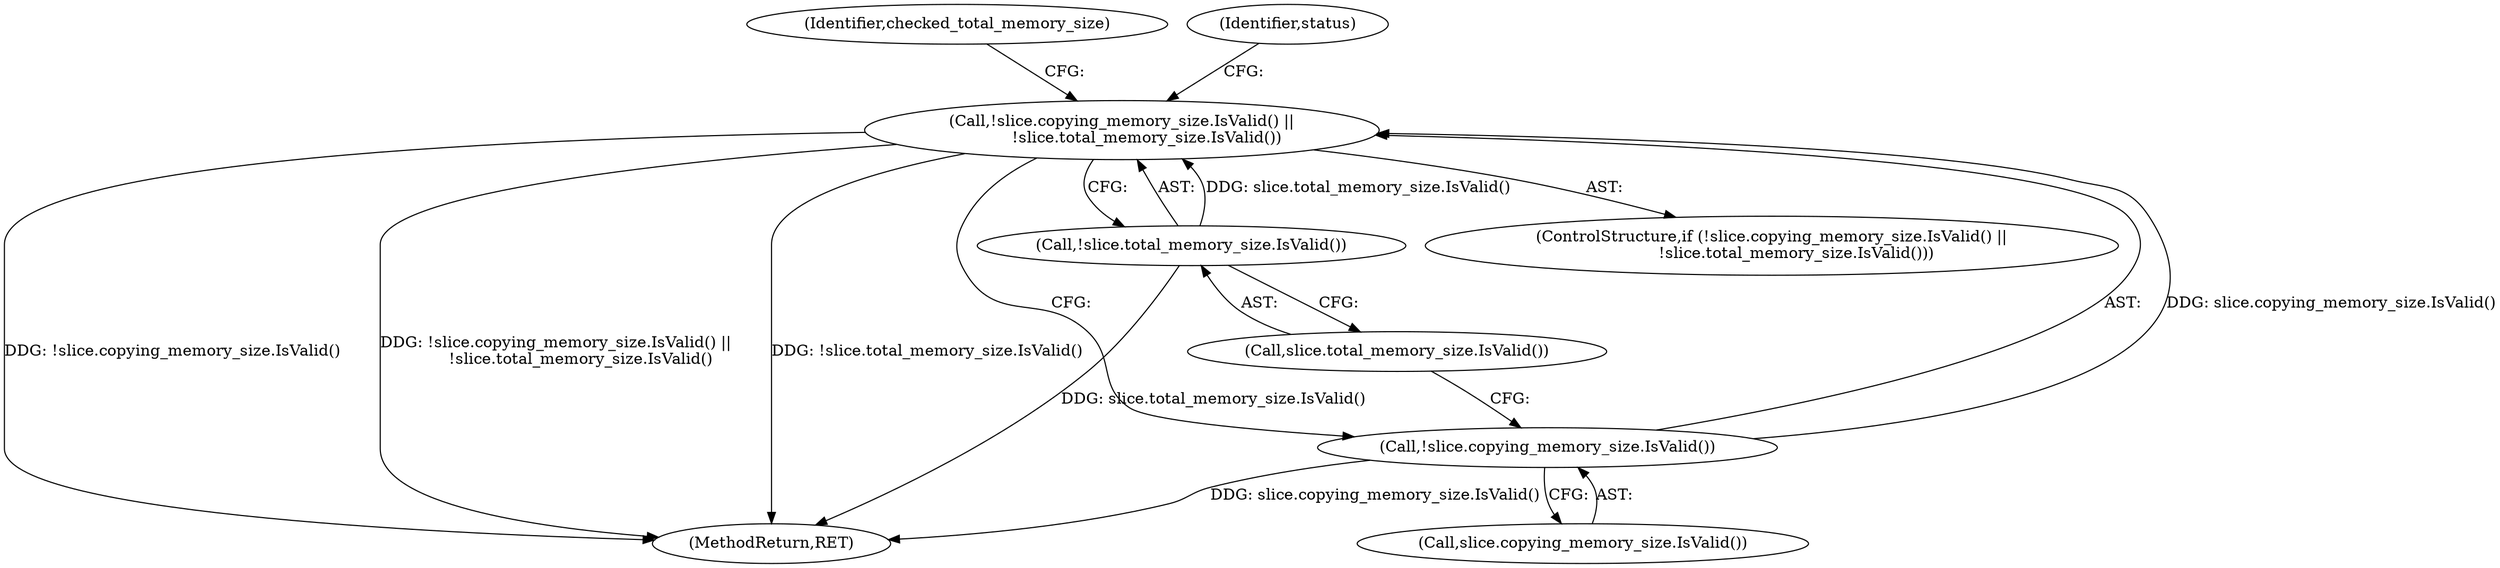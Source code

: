digraph "0_Chrome_11bd4bc92f3fe704631e3e6ad1dd1a4351641f7c@API" {
"1000302" [label="(Call,!slice.copying_memory_size.IsValid() ||\n          !slice.total_memory_size.IsValid())"];
"1000303" [label="(Call,!slice.copying_memory_size.IsValid())"];
"1000305" [label="(Call,!slice.total_memory_size.IsValid())"];
"1000302" [label="(Call,!slice.copying_memory_size.IsValid() ||\n          !slice.total_memory_size.IsValid())"];
"1000313" [label="(Identifier,checked_total_memory_size)"];
"1000464" [label="(MethodReturn,RET)"];
"1000306" [label="(Call,slice.total_memory_size.IsValid())"];
"1000303" [label="(Call,!slice.copying_memory_size.IsValid())"];
"1000304" [label="(Call,slice.copying_memory_size.IsValid())"];
"1000301" [label="(ControlStructure,if (!slice.copying_memory_size.IsValid() ||\n          !slice.total_memory_size.IsValid()))"];
"1000305" [label="(Call,!slice.total_memory_size.IsValid())"];
"1000309" [label="(Identifier,status)"];
"1000302" -> "1000301"  [label="AST: "];
"1000302" -> "1000303"  [label="CFG: "];
"1000302" -> "1000305"  [label="CFG: "];
"1000303" -> "1000302"  [label="AST: "];
"1000305" -> "1000302"  [label="AST: "];
"1000309" -> "1000302"  [label="CFG: "];
"1000313" -> "1000302"  [label="CFG: "];
"1000302" -> "1000464"  [label="DDG: !slice.copying_memory_size.IsValid()"];
"1000302" -> "1000464"  [label="DDG: !slice.total_memory_size.IsValid()"];
"1000302" -> "1000464"  [label="DDG: !slice.copying_memory_size.IsValid() ||\n          !slice.total_memory_size.IsValid()"];
"1000303" -> "1000302"  [label="DDG: slice.copying_memory_size.IsValid()"];
"1000305" -> "1000302"  [label="DDG: slice.total_memory_size.IsValid()"];
"1000303" -> "1000304"  [label="CFG: "];
"1000304" -> "1000303"  [label="AST: "];
"1000306" -> "1000303"  [label="CFG: "];
"1000303" -> "1000464"  [label="DDG: slice.copying_memory_size.IsValid()"];
"1000305" -> "1000306"  [label="CFG: "];
"1000306" -> "1000305"  [label="AST: "];
"1000305" -> "1000464"  [label="DDG: slice.total_memory_size.IsValid()"];
}
